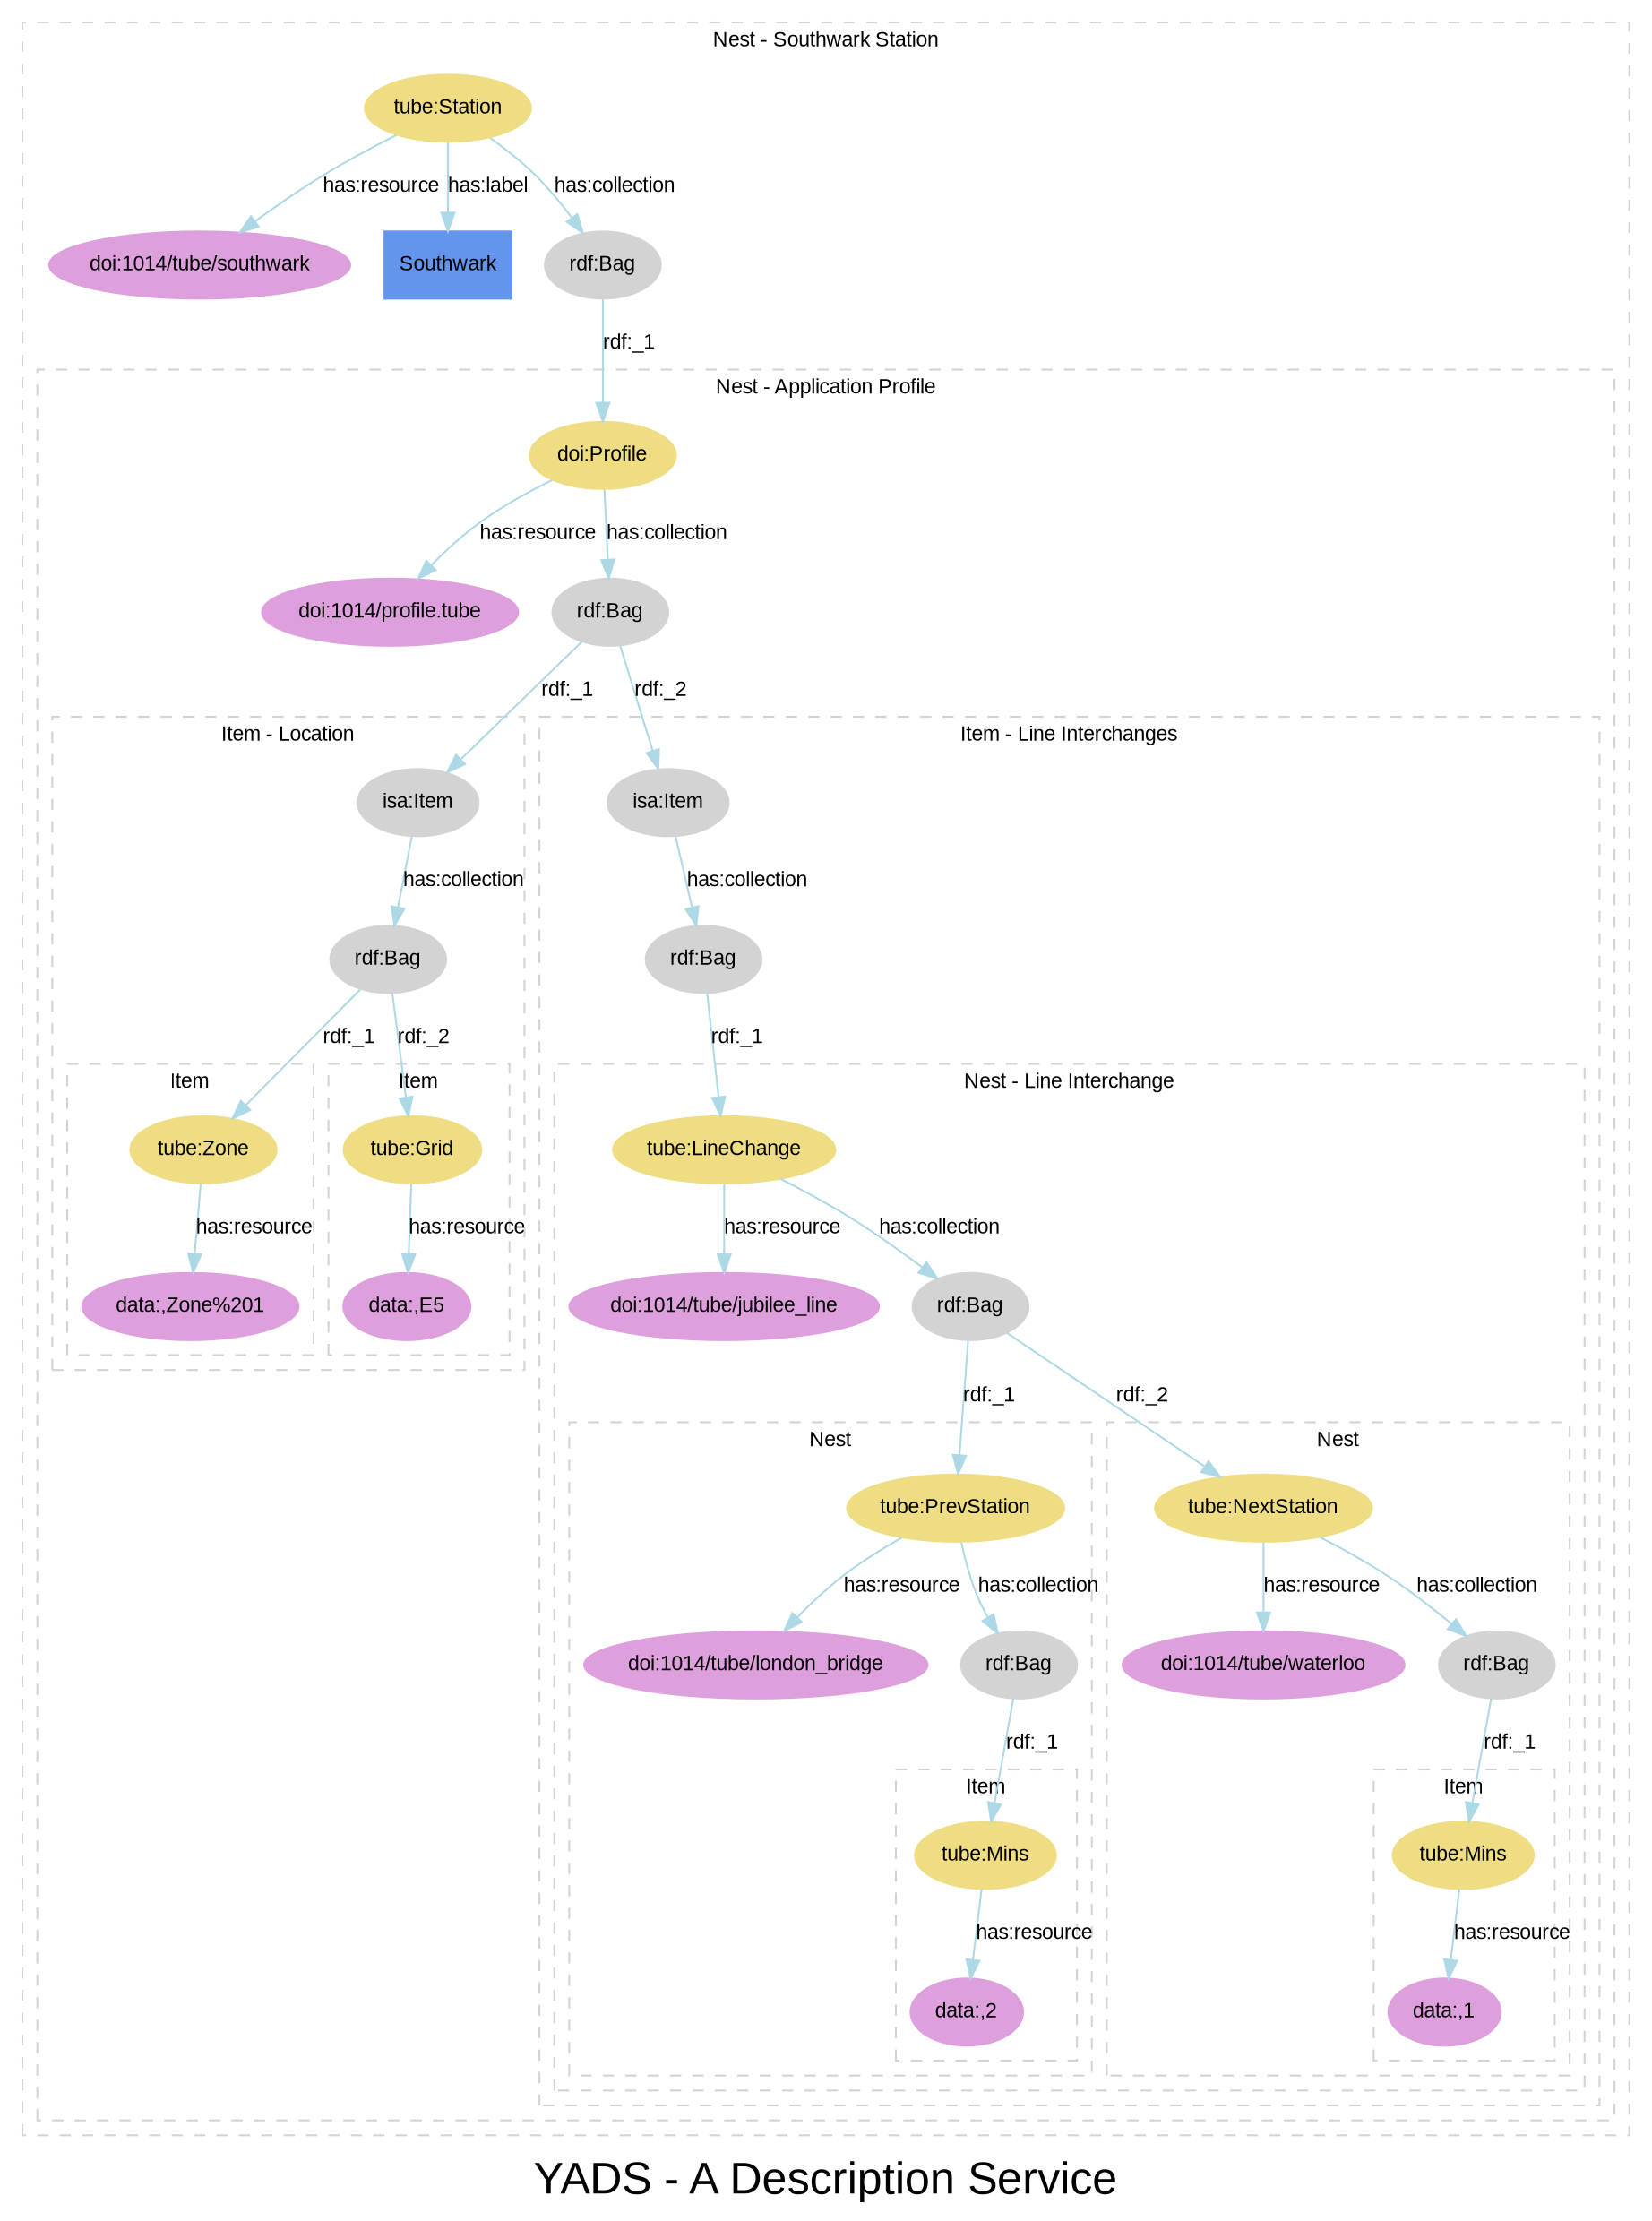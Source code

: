
digraph yads { 



graph [

  fontname=arial, fontsize=24

  label="YADS - A Description Service"

];

node [

  fontname=arial, fontsize=11, fontcolor=black,

  style=filled, color=cornflowerblue,

];

edge [

  fontname=arial, fontsize=11, fontcolor=black,

  style=filled, color=lightblue,

];

rankdir=TB;



subgraph cluster_1 {



  style=dashed; color=lightgrey;

  fontname=arial; fontsize=11;

  fontcolor="black"; label="Nest - Southwark Station";



  ":_1" [label="tube:Station", color=lightgoldenrod];

  ":_1" -> "doi:1014/tube/southwark" [label="has:resource", URL="http://www2.elsevier.co.uk/~tony/1014/yads-schema-2002-04-03#resource"];

  ":_1" -> "node_1" [label="has:label", URL="http://www2.elsevier.co.uk/~tony/1014/yads-schema-2002-04-03#label"];



  ":_1" -> ":_2" [label="has:collection", URL="http://www2.elsevier.co.uk/~tony/1014/yads-schema-2002-04-03#collection"];

  ":_2" [label="rdf:Bag", color=lightgrey];

  "doi:1014/tube/southwark" [color=plum, URL="http://dx.doi.org/1014/tube/southwark"];

  "node_1" [shape=box, label="Southwark"];

  ":_2" [label="rdf:Bag", color=lightgrey, URL="http://www.w3.org/1999/02/22-rdf-syntax-ns#Bag"];

  ":_2" -> ":_3" [label="rdf:_1", URL="http://www.w3.org/1999/02/22-rdf-syntax-ns#_1"];

":_3" [label="isa:Nest"]



subgraph cluster_3 {



  style=dashed; color=lightgrey;

  fontname=arial; fontsize=11;

  fontcolor="black"; label="Nest - Application Profile";



  ":_3" [label="doi:Profile", color=lightgoldenrod];

  ":_3" -> "doi:1014/profile.tube" [label="has:resource", URL="http://www2.elsevier.co.uk/~tony/1014/yads-schema-2002-04-03#resource"];



  ":_3" -> ":_4" [label="has:collection", URL="http://www2.elsevier.co.uk/~tony/1014/yads-schema-2002-04-03#collection"];

  ":_4" [label="rdf:Bag", color=lightgrey];

  "doi:1014/profile.tube" [color=plum, URL="http://dx.doi.org/1014/profile.tube"];

  ":_4" [label="rdf:Bag", color=lightgrey, URL="http://www.w3.org/1999/02/22-rdf-syntax-ns#Bag"];

  ":_4" -> ":_5" [label="rdf:_1", URL="http://www.w3.org/1999/02/22-rdf-syntax-ns#_1"];

":_5" [label="isa:Item"]

  ":_4" -> ":_9" [label="rdf:_2", URL="http://www.w3.org/1999/02/22-rdf-syntax-ns#_2"];

":_9" [label="isa:Item"]



subgraph cluster_5 {



  style=dashed; color=lightgrey;

  fontname=arial; fontsize=11;

  fontcolor="black"; label="Item - Location";



  ":_5" [label="isa:Item", color=lightgrey, URL="http://www2.elsevier.co.uk/~tony/1014/yads-schema-2002-04-03#Item"];

  ":_5" -> ":_6" [label="has:collection", URL="http://www2.elsevier.co.uk/~tony/1014/yads-schema-2002-04-03#collection"];

  ":_6" [label="rdf:Bag", color=lightgrey];

  ":_6" [label="rdf:Bag", color=lightgrey, URL="http://www.w3.org/1999/02/22-rdf-syntax-ns#Bag"];

  ":_6" -> ":_7" [label="rdf:_1", URL="http://www.w3.org/1999/02/22-rdf-syntax-ns#_1"];

":_7" [label="isa:Item"]

  ":_6" -> ":_8" [label="rdf:_2", URL="http://www.w3.org/1999/02/22-rdf-syntax-ns#_2"];

":_8" [label="isa:Item"]



subgraph cluster_7 {



  style=dashed; color=lightgrey;

  fontname=arial; fontsize=11;

  fontcolor="black"; label="Item";



  ":_7" [label="tube:Zone", color=lightgoldenrod];

  ":_7" -> "data:,Zone%201" [label="has:resource", URL="http://www2.elsevier.co.uk/~tony/1014/yads-schema-2002-04-03#resource"];



  "data:,Zone%201" [color=plum, URL="data:,Zone%201"];

}



subgraph cluster_8 {



  style=dashed; color=lightgrey;

  fontname=arial; fontsize=11;

  fontcolor="black"; label="Item";



  ":_8" [label="tube:Grid", color=lightgoldenrod];

  ":_8" -> "data:,E5" [label="has:resource", URL="http://www2.elsevier.co.uk/~tony/1014/yads-schema-2002-04-03#resource"];



  "data:,E5" [color=plum, URL="data:,E5"];

}



}



subgraph cluster_9 {



  style=dashed; color=lightgrey;

  fontname=arial; fontsize=11;

  fontcolor="black"; label="Item - Line Interchanges";



  ":_9" [label="isa:Item", color=lightgrey, URL="http://www2.elsevier.co.uk/~tony/1014/yads-schema-2002-04-03#Item"];

  ":_9" -> ":_10" [label="has:collection", URL="http://www2.elsevier.co.uk/~tony/1014/yads-schema-2002-04-03#collection"];
  ":_10" [label="rdf:Bag", color=lightgrey];

  ":_10" [label="rdf:Bag", color=lightgrey, URL="http://www.w3.org/1999/02/22-rdf-syntax-ns#Bag"];

  ":_10" -> ":_11" [label="rdf:_1", URL="http://www.w3.org/1999/02/22-rdf-syntax-ns#_1"];

":_11" [label="isa:Nest"]



subgraph cluster_11 {



  style=dashed; color=lightgrey;

  fontname=arial; fontsize=11;

  fontcolor="black"; label="Nest - Line Interchange";



  ":_11" [label="tube:LineChange", color=lightgoldenrod];

  ":_11" -> "doi:1014/tube/jubilee_line" [label="has:resource", URL="http://www2.elsevier.co.uk/~tony/1014/yads-schema-2002-04-03#resource"];



  ":_11" -> ":_12" [label="has:collection", URL="http://www2.elsevier.co.uk/~tony/1014/yads-schema-2002-04-03#collection"];

  ":_12" [label="rdf:Bag", color=lightgrey];

  "doi:1014/tube/jubilee_line" [color=plum, URL="http://dx.doi.org/1014/tube/jubilee_line"];

  ":_12" [label="rdf:Bag", color=lightgrey, URL="http://www.w3.org/1999/02/22-rdf-syntax-ns#Bag"];

  ":_12" -> ":_13" [label="rdf:_1", URL="http://www.w3.org/1999/02/22-rdf-syntax-ns#_1"];

":_13" [label="isa:Nest"]

  ":_12" -> ":_16" [label="rdf:_2", URL="http://www.w3.org/1999/02/22-rdf-syntax-ns#_2"];

":_16" [label="isa:Nest"]



subgraph cluster_13 {



  style=dashed; color=lightgrey;

  fontname=arial; fontsize=11;

  fontcolor="black"; label="Nest";



  ":_13" [label="tube:PrevStation", color=lightgoldenrod];

  ":_13" -> "doi:1014/tube/london_bridge" [label="has:resource", URL="http://www2.elsevier.co.uk/~tony/1014/yads-schema-2002-04-03#resource"];



  ":_13" -> ":_14" [label="has:collection", URL="http://www2.elsevier.co.uk/~tony/1014/yads-schema-2002-04-03#collection"];

  ":_14" [label="rdf:Bag", color=lightgrey];

  "doi:1014/tube/london_bridge" [color=plum, URL="http://dx.doi.org/1014/tube/london_bridge"];

  ":_14" [label="rdf:Bag", color=lightgrey, URL="http://www.w3.org/1999/02/22-rdf-syntax-ns#Bag"];

  ":_14" -> ":_15" [label="rdf:_1", URL="http://www.w3.org/1999/02/22-rdf-syntax-ns#_1"];

":_15" [label="isa:Item"]



subgraph cluster_15 {



  style=dashed; color=lightgrey;

  fontname=arial; fontsize=11;

  fontcolor="black"; label="Item";



  ":_15" [label="tube:Mins", color=lightgoldenrod];

  ":_15" -> "data:,2" [label="has:resource", URL="http://www2.elsevier.co.uk/~tony/1014/yads-schema-2002-04-03#resource"];



  "data:,2" [color=plum, URL="data:,2"];

}



}



subgraph cluster_16 {



  style=dashed; color=lightgrey;

  fontname=arial; fontsize=11;

  fontcolor="black"; label="Nest";



  ":_16" [label="tube:NextStation", color=lightgoldenrod];

  ":_16" -> "doi:1014/tube/waterloo" [label="has:resource", URL="http://www2.elsevier.co.uk/~tony/1014/yads-schema-2002-04-03#resource"];



  ":_16" -> ":_17" [label="has:collection", URL="http://www2.elsevier.co.uk/~tony/1014/yads-schema-2002-04-03#collection"];

  ":_17" [label="rdf:Bag", color=lightgrey];

  "doi:1014/tube/waterloo" [color=plum, URL="http://dx.doi.org/1014/tube/waterloo"];

  ":_17" [label="rdf:Bag", color=lightgrey, URL="http://www.w3.org/1999/02/22-rdf-syntax-ns#Bag"];

  ":_17" -> ":_18" [label="rdf:_1", URL="http://www.w3.org/1999/02/22-rdf-syntax-ns#_1"];

":_18" [label="isa:Item"]



subgraph cluster_18 {



  style=dashed; color=lightgrey;

  fontname=arial; fontsize=11;

  fontcolor="black"; label="Item";



  ":_18" [label="tube:Mins", color=lightgoldenrod];

  ":_18" -> "data:,1" [label="has:resource", URL="http://www2.elsevier.co.uk/~tony/1014/yads-schema-2002-04-03#resource"];



  "data:,1" [color=plum, URL="data:,1"];

}



}



}



}



}



}



}


